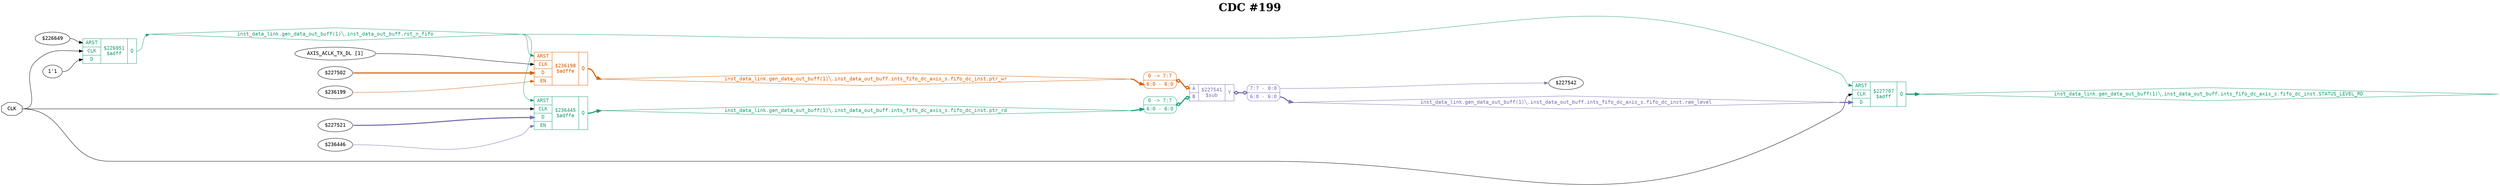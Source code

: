 digraph "spacefibre_light_top" {
label=<<b>CDC #199</b>>;
labelloc="t"
fontsize="30"
node ["fontname"="Courier"]
edge ["fontname"="Courier"]
rankdir="LR";
remincross=true;
n1 [ shape=octagon, label="CLK", color="black", fontcolor="black", href="/src/ip_spacefibre_light_top/spacefibre_light_top.vhd#45" ];
n2 [ shape=diamond, label="inst_data_link.gen_data_out_buff(1)&#9586;.inst_data_out_buff.ints_fifo_dc_axis_s.fifo_dc_inst.STATUS_LEVEL_RD", colorscheme="dark28", color="1", fontcolor="1", href="/src/ip/fifo_dc/fifo_dc.vhd#67" ];
n3 [ shape=diamond, label="inst_data_link.gen_data_out_buff(1)&#9586;.inst_data_out_buff.ints_fifo_dc_axis_s.fifo_dc_inst.ptr_rd", colorscheme="dark28", color="1", fontcolor="1", href="/src/ip/fifo_dc/fifo_dc.vhd#98" ];
n4 [ shape=diamond, label="inst_data_link.gen_data_out_buff(1)&#9586;.inst_data_out_buff.ints_fifo_dc_axis_s.fifo_dc_inst.ptr_wr", colorscheme="dark28", color="2", fontcolor="2", href="/src/ip/fifo_dc/fifo_dc.vhd#94" ];
n5 [ shape=diamond, label="inst_data_link.gen_data_out_buff(1)&#9586;.inst_data_out_buff.ints_fifo_dc_axis_s.fifo_dc_inst.ram_level", colorscheme="dark28", color="3", fontcolor="3", href="/src/ip/fifo_dc/fifo_dc.vhd#109" ];
n6 [ shape=diamond, label="inst_data_link.gen_data_out_buff(1)&#9586;.inst_data_out_buff.rst_n_fifo", colorscheme="dark28", color="1", fontcolor="1", href="/src/module_data_link/data_out_buf.vhd#165" ];
{ rank="source"; n1;}
{ rank="sink";}
v0 [ label="AXIS_ACLK_TX_DL [1]" ];
v1 [ label="$227502" ];
v2 [ label="$236199" ];
c11 [ shape=record, label="{{<p7> ARST|<p1> CLK|<p8> D|<p9> EN}|$236198\n$adffe|{<p10> Q}}", colorscheme="dark28", color="2", fontcolor="2" , href="/src/ip/fifo_dc/fifo_dc.vhd#199"  ];
v3 [ label="$227521" ];
v4 [ label="$236446" ];
c12 [ shape=record, label="{{<p7> ARST|<p1> CLK|<p8> D|<p9> EN}|$236445\n$adffe|{<p10> Q}}", colorscheme="dark28", color="1", fontcolor="1" , href="/src/ip/fifo_dc/fifo_dc.vhd#321"  ];
v5 [ label="$226649" ];
v6 [ label="1'1" ];
c13 [ shape=record, label="{{<p7> ARST|<p1> CLK|<p8> D}|$226951\n$adff|{<p10> Q}}", colorscheme="dark28", color="1", fontcolor="1" , href="/src/module_data_link/data_out_buf.vhd#225"  ];
c14 [ shape=record, label="{{<p7> ARST|<p1> CLK|<p8> D}|$227707\n$adff|{<p10> Q}}", colorscheme="dark28", color="1", fontcolor="1" , href="/src/ip/fifo_dc/fifo_dc.vhd#419"  ];
v10 [ label="$227542" ];
c18 [ shape=record, label="{{<p15> A|<p16> B}|$227541\n$sub|{<p17> Y}}", colorscheme="dark28", color="3", fontcolor="3" , href="/src/ip/fifo_dc/fifo_dc.vhd#160"  ];
x7 [ shape=record, style=rounded, label="0 -&gt; 7:7 |<s0> 6:0 - 6:0 ", colorscheme="dark28", color="2", fontcolor="2" ];
x7:e -> c18:p15:w [arrowhead=odiamond, arrowtail=odiamond, dir=both, colorscheme="dark28", color="2", fontcolor="2", style="setlinewidth(3)", label=""];
x8 [ shape=record, style=rounded, label="0 -&gt; 7:7 |<s0> 6:0 - 6:0 ", colorscheme="dark28", color="1", fontcolor="1" ];
x8:e -> c18:p16:w [arrowhead=odiamond, arrowtail=odiamond, dir=both, colorscheme="dark28", color="1", fontcolor="1", style="setlinewidth(3)", label=""];
x9 [ shape=record, style=rounded, label="<s1> 7:7 - 0:0 |<s0> 6:0 - 6:0 ", colorscheme="dark28", color="3", fontcolor="3" ];
c18:p17:e -> x9:w [arrowhead=odiamond, arrowtail=odiamond, dir=both, colorscheme="dark28", color="3", fontcolor="3", style="setlinewidth(3)", label=""];
n1:e -> c12:p1:w [color="black", fontcolor="black", label=""];
n1:e -> c13:p1:w [color="black", fontcolor="black", label=""];
n1:e -> c14:p1:w [color="black", fontcolor="black", label=""];
c14:p10:e -> n2:w [colorscheme="dark28", color="1", fontcolor="1", style="setlinewidth(3)", label=""];
c12:p10:e -> n3:w [colorscheme="dark28", color="1", fontcolor="1", style="setlinewidth(3)", label=""];
n3:e -> x8:s0:w [colorscheme="dark28", color="1", fontcolor="1", style="setlinewidth(3)", label=""];
c11:p10:e -> n4:w [colorscheme="dark28", color="2", fontcolor="2", style="setlinewidth(3)", label=""];
n4:e -> x7:s0:w [colorscheme="dark28", color="2", fontcolor="2", style="setlinewidth(3)", label=""];
x9:s0:e -> n5:w [colorscheme="dark28", color="3", fontcolor="3", style="setlinewidth(3)", label=""];
n5:e -> c14:p8:w [colorscheme="dark28", color="3", fontcolor="3", style="setlinewidth(3)", label=""];
c13:p10:e -> n6:w [colorscheme="dark28", color="1", fontcolor="1", label=""];
n6:e -> c11:p7:w [colorscheme="dark28", color="1", fontcolor="1", label=""];
n6:e -> c12:p7:w [colorscheme="dark28", color="1", fontcolor="1", label=""];
n6:e -> c14:p7:w [colorscheme="dark28", color="1", fontcolor="1", label=""];
v0:e -> c11:p1:w [color="black", fontcolor="black", label=""];
v1:e -> c11:p8:w [colorscheme="dark28", color="2", fontcolor="2", style="setlinewidth(3)", label=""];
x9:s1:e -> v10:w [colorscheme="dark28", color="3", fontcolor="3", label=""];
v2:e -> c11:p9:w [colorscheme="dark28", color="2", fontcolor="2", label=""];
v3:e -> c12:p8:w [colorscheme="dark28", color="3", fontcolor="3", style="setlinewidth(3)", label=""];
v4:e -> c12:p9:w [colorscheme="dark28", color="3", fontcolor="3", label=""];
v5:e -> c13:p7:w [color="black", fontcolor="black", label=""];
v6:e -> c13:p8:w [color="black", fontcolor="black", label=""];
}
